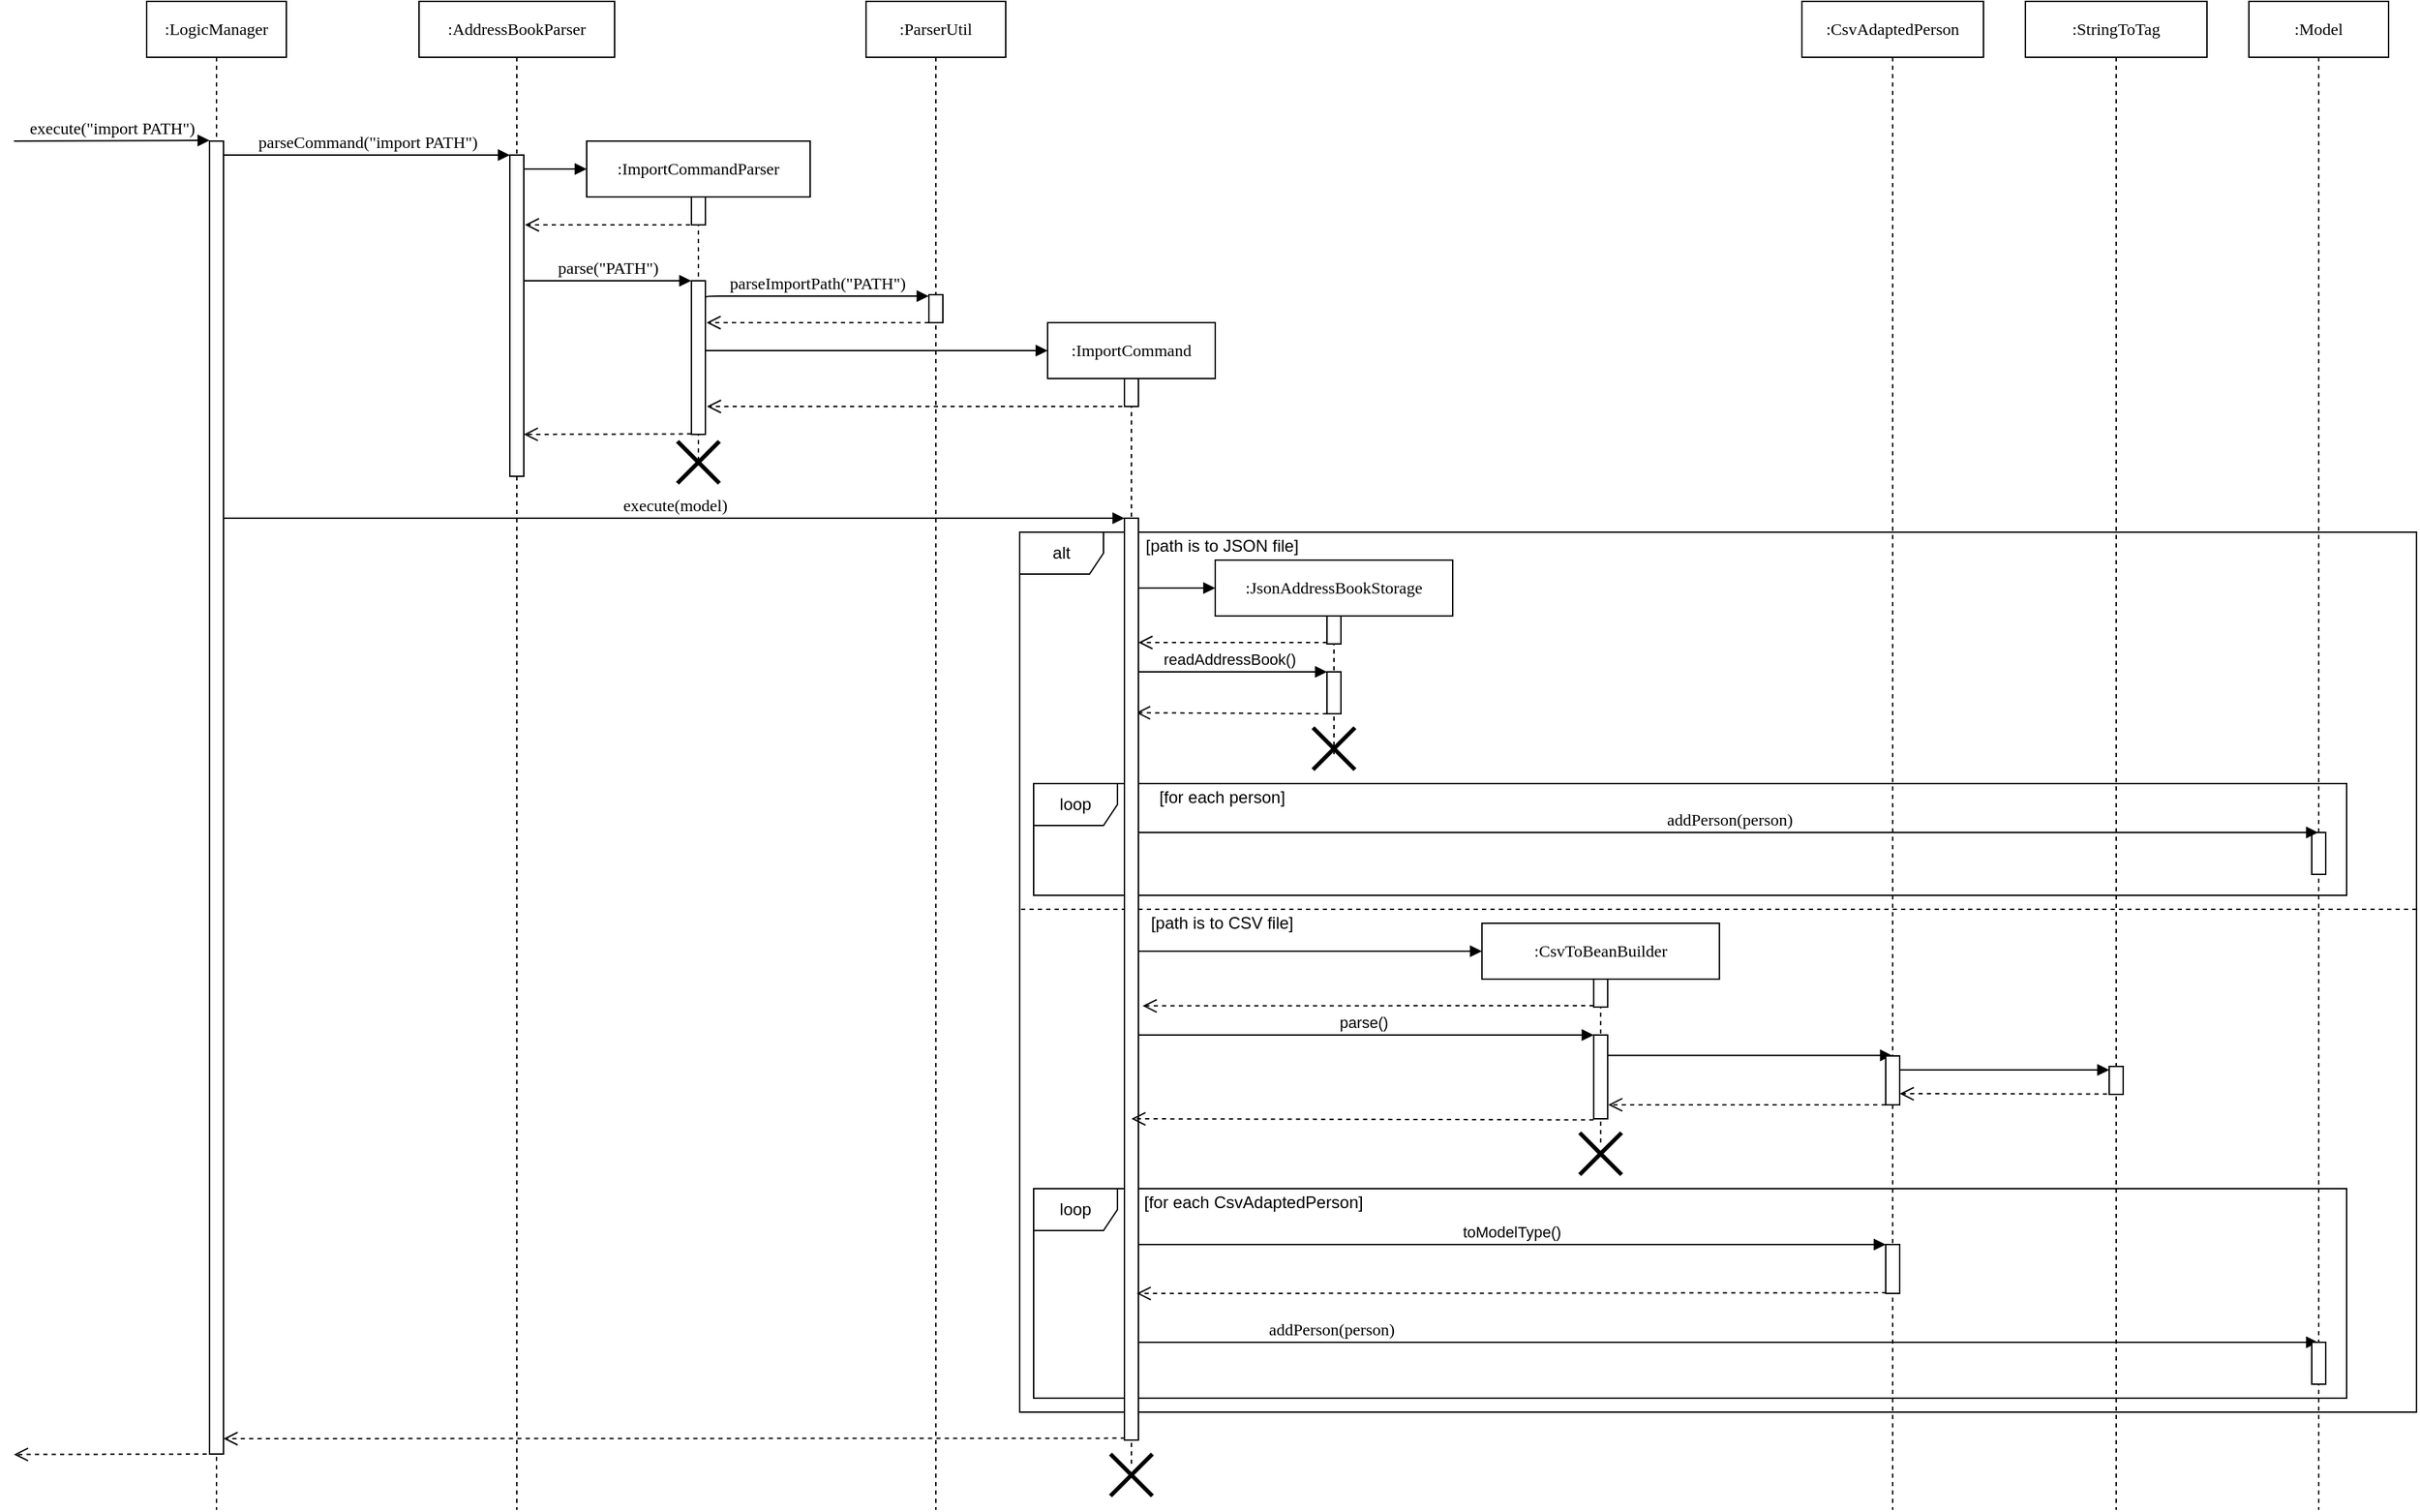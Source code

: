 <mxfile version="20.5.0" type="github">
  <diagram name="Page-1" id="13e1069c-82ec-6db2-03f1-153e76fe0fe0">
    <mxGraphModel dx="2664" dy="1036" grid="1" gridSize="10" guides="1" tooltips="1" connect="1" arrows="1" fold="1" page="1" pageScale="1" pageWidth="1100" pageHeight="850" background="none" math="0" shadow="0">
      <root>
        <mxCell id="0" />
        <mxCell id="1" parent="0" />
        <mxCell id="gAT3jmnBQtWW5y3MEHsW-59" value="loop" style="shape=umlFrame;whiteSpace=wrap;html=1;rounded=0;glass=0;" vertex="1" parent="1">
          <mxGeometry x="660" y="930" width="940" height="150" as="geometry" />
        </mxCell>
        <mxCell id="gAT3jmnBQtWW5y3MEHsW-19" value="alt" style="shape=umlFrame;whiteSpace=wrap;html=1;rounded=0;glass=0;" vertex="1" parent="1">
          <mxGeometry x="650" y="460" width="1000" height="630" as="geometry" />
        </mxCell>
        <mxCell id="gAT3jmnBQtWW5y3MEHsW-37" value="loop" style="shape=umlFrame;whiteSpace=wrap;html=1;rounded=0;glass=0;" vertex="1" parent="1">
          <mxGeometry x="660" y="640" width="940" height="80" as="geometry" />
        </mxCell>
        <mxCell id="7baba1c4bc27f4b0-2" value=":AddressBookParser" style="shape=umlLifeline;perimeter=lifelinePerimeter;whiteSpace=wrap;html=1;container=1;collapsible=0;recursiveResize=0;outlineConnect=0;rounded=0;shadow=0;comic=0;labelBackgroundColor=none;strokeWidth=1;fontFamily=Verdana;fontSize=12;align=center;" parent="1" vertex="1">
          <mxGeometry x="220" y="80" width="140" height="1080" as="geometry" />
        </mxCell>
        <mxCell id="7baba1c4bc27f4b0-10" value="" style="html=1;points=[];perimeter=orthogonalPerimeter;rounded=0;shadow=0;comic=0;labelBackgroundColor=none;strokeWidth=1;fontFamily=Verdana;fontSize=12;align=center;" parent="7baba1c4bc27f4b0-2" vertex="1">
          <mxGeometry x="65" y="110" width="10" height="230" as="geometry" />
        </mxCell>
        <mxCell id="7baba1c4bc27f4b0-3" value=":ImportCommandParser" style="shape=umlLifeline;perimeter=lifelinePerimeter;whiteSpace=wrap;html=1;container=0;collapsible=0;recursiveResize=0;outlineConnect=0;rounded=0;shadow=0;comic=0;labelBackgroundColor=none;strokeWidth=1;fontFamily=Verdana;fontSize=12;align=center;glass=0;" parent="1" vertex="1">
          <mxGeometry x="340" y="180" width="160" height="230" as="geometry" />
        </mxCell>
        <mxCell id="7baba1c4bc27f4b0-4" value=":ParserUtil" style="shape=umlLifeline;perimeter=lifelinePerimeter;whiteSpace=wrap;html=1;container=1;collapsible=0;recursiveResize=0;outlineConnect=0;rounded=0;shadow=0;comic=0;labelBackgroundColor=none;strokeWidth=1;fontFamily=Verdana;fontSize=12;align=center;" parent="1" vertex="1">
          <mxGeometry x="540" y="80" width="100" height="1080" as="geometry" />
        </mxCell>
        <mxCell id="7baba1c4bc27f4b0-5" value=":ImportCommand" style="shape=umlLifeline;perimeter=lifelinePerimeter;whiteSpace=wrap;html=1;container=1;collapsible=0;recursiveResize=0;outlineConnect=0;rounded=0;shadow=0;comic=0;labelBackgroundColor=none;strokeWidth=1;fontFamily=Verdana;fontSize=12;align=center;" parent="1" vertex="1">
          <mxGeometry x="670" y="310" width="120" height="820" as="geometry" />
        </mxCell>
        <mxCell id="gAT3jmnBQtWW5y3MEHsW-10" value="" style="html=1;points=[];perimeter=orthogonalPerimeter;rounded=0;shadow=0;comic=0;labelBackgroundColor=none;strokeWidth=1;fontFamily=Verdana;fontSize=12;align=center;" vertex="1" parent="7baba1c4bc27f4b0-5">
          <mxGeometry x="55" y="40" width="10" height="20" as="geometry" />
        </mxCell>
        <mxCell id="gAT3jmnBQtWW5y3MEHsW-28" value="" style="html=1;verticalAlign=bottom;endArrow=block;labelBackgroundColor=none;fontFamily=Verdana;fontSize=12;edgeStyle=elbowEdgeStyle;elbow=vertical;" edge="1" parent="7baba1c4bc27f4b0-5">
          <mxGeometry relative="1" as="geometry">
            <mxPoint x="65" y="189.995" as="sourcePoint" />
            <mxPoint x="120" y="190" as="targetPoint" />
          </mxGeometry>
        </mxCell>
        <mxCell id="7baba1c4bc27f4b0-6" value=":JsonAddressBookStorage" style="shape=umlLifeline;perimeter=lifelinePerimeter;whiteSpace=wrap;html=1;container=1;collapsible=0;recursiveResize=0;outlineConnect=0;rounded=0;shadow=0;comic=0;labelBackgroundColor=none;strokeWidth=1;fontFamily=Verdana;fontSize=12;align=center;" parent="1" vertex="1">
          <mxGeometry x="790" y="480" width="170" height="140" as="geometry" />
        </mxCell>
        <mxCell id="gAT3jmnBQtWW5y3MEHsW-25" value="" style="html=1;points=[];perimeter=orthogonalPerimeter;rounded=0;glass=0;" vertex="1" parent="7baba1c4bc27f4b0-6">
          <mxGeometry x="80" y="40" width="10" height="20" as="geometry" />
        </mxCell>
        <mxCell id="gAT3jmnBQtWW5y3MEHsW-31" value="" style="html=1;points=[];perimeter=orthogonalPerimeter;rounded=0;glass=0;" vertex="1" parent="7baba1c4bc27f4b0-6">
          <mxGeometry x="80" y="80" width="10" height="30" as="geometry" />
        </mxCell>
        <mxCell id="7baba1c4bc27f4b0-7" value=":Model" style="shape=umlLifeline;perimeter=lifelinePerimeter;whiteSpace=wrap;html=1;container=1;collapsible=0;recursiveResize=0;outlineConnect=0;rounded=0;shadow=0;comic=0;labelBackgroundColor=none;strokeWidth=1;fontFamily=Verdana;fontSize=12;align=center;" parent="1" vertex="1">
          <mxGeometry x="1530" y="80" width="100" height="1080" as="geometry" />
        </mxCell>
        <mxCell id="7baba1c4bc27f4b0-25" value="" style="html=1;points=[];perimeter=orthogonalPerimeter;rounded=0;shadow=0;comic=0;labelBackgroundColor=none;strokeColor=#000000;strokeWidth=1;fillColor=#FFFFFF;fontFamily=Verdana;fontSize=12;fontColor=#000000;align=center;" parent="7baba1c4bc27f4b0-7" vertex="1">
          <mxGeometry x="45" y="595" width="10" height="30" as="geometry" />
        </mxCell>
        <mxCell id="gAT3jmnBQtWW5y3MEHsW-21" value="" style="endArrow=none;dashed=1;html=1;rounded=0;" edge="1" parent="7baba1c4bc27f4b0-7">
          <mxGeometry width="50" height="50" relative="1" as="geometry">
            <mxPoint x="120" y="650" as="sourcePoint" />
            <mxPoint x="-880" y="650" as="targetPoint" />
          </mxGeometry>
        </mxCell>
        <mxCell id="7baba1c4bc27f4b0-8" value=":LogicManager" style="shape=umlLifeline;perimeter=lifelinePerimeter;whiteSpace=wrap;html=1;container=1;collapsible=0;recursiveResize=0;outlineConnect=0;rounded=0;shadow=0;comic=0;labelBackgroundColor=none;strokeWidth=1;fontFamily=Verdana;fontSize=12;align=center;" parent="1" vertex="1">
          <mxGeometry x="25" y="80" width="100" height="1080" as="geometry" />
        </mxCell>
        <mxCell id="7baba1c4bc27f4b0-9" value="" style="html=1;points=[];perimeter=orthogonalPerimeter;rounded=0;shadow=0;comic=0;labelBackgroundColor=none;strokeWidth=1;fontFamily=Verdana;fontSize=12;align=center;" parent="7baba1c4bc27f4b0-8" vertex="1">
          <mxGeometry x="45" y="100" width="10" height="940" as="geometry" />
        </mxCell>
        <mxCell id="gAT3jmnBQtWW5y3MEHsW-1" value="execute(&quot;import PATH&quot;)" style="html=1;verticalAlign=bottom;endArrow=block;entryX=0;entryY=0;labelBackgroundColor=none;fontFamily=Verdana;fontSize=12;edgeStyle=elbowEdgeStyle;elbow=vertical;" edge="1" parent="7baba1c4bc27f4b0-8">
          <mxGeometry relative="1" as="geometry">
            <mxPoint x="-95" y="100" as="sourcePoint" />
            <mxPoint x="45" y="99.43" as="targetPoint" />
          </mxGeometry>
        </mxCell>
        <mxCell id="gAT3jmnBQtWW5y3MEHsW-16" value="" style="html=1;verticalAlign=bottom;endArrow=open;dashed=1;endSize=8;labelBackgroundColor=none;fontFamily=Verdana;fontSize=12;edgeStyle=elbowEdgeStyle;elbow=vertical;exitX=-0.013;exitY=0.997;exitDx=0;exitDy=0;exitPerimeter=0;" edge="1" parent="7baba1c4bc27f4b0-8">
          <mxGeometry x="-0.129" y="-10" relative="1" as="geometry">
            <mxPoint x="-95" y="1040" as="targetPoint" />
            <Array as="points">
              <mxPoint x="30.13" y="1040.33" />
              <mxPoint x="-69.87" y="1030.33" />
              <mxPoint x="-9.87" y="1030.33" />
            </Array>
            <mxPoint x="55.0" y="1040" as="sourcePoint" />
            <mxPoint as="offset" />
          </mxGeometry>
        </mxCell>
        <mxCell id="7baba1c4bc27f4b0-16" value="" style="html=1;points=[];perimeter=orthogonalPerimeter;rounded=0;shadow=0;comic=0;labelBackgroundColor=none;strokeWidth=1;fontFamily=Verdana;fontSize=12;align=center;" parent="1" vertex="1">
          <mxGeometry x="585" y="290" width="10" height="20" as="geometry" />
        </mxCell>
        <mxCell id="7baba1c4bc27f4b0-23" value="execute(model)" style="html=1;verticalAlign=bottom;endArrow=block;entryX=0;entryY=0;labelBackgroundColor=none;fontFamily=Verdana;fontSize=12;" parent="1" source="7baba1c4bc27f4b0-9" target="7baba1c4bc27f4b0-22" edge="1">
          <mxGeometry relative="1" as="geometry">
            <mxPoint x="510" y="420" as="sourcePoint" />
            <Array as="points">
              <mxPoint x="440" y="450" />
            </Array>
          </mxGeometry>
        </mxCell>
        <mxCell id="7baba1c4bc27f4b0-11" value="parseCommand(&quot;import PATH&quot;)" style="html=1;verticalAlign=bottom;endArrow=block;entryX=0;entryY=0;labelBackgroundColor=none;fontFamily=Verdana;fontSize=12;edgeStyle=elbowEdgeStyle;elbow=vertical;" parent="1" source="7baba1c4bc27f4b0-9" target="7baba1c4bc27f4b0-10" edge="1">
          <mxGeometry relative="1" as="geometry">
            <mxPoint x="220" y="190" as="sourcePoint" />
            <Array as="points">
              <mxPoint x="190" y="190" />
            </Array>
          </mxGeometry>
        </mxCell>
        <mxCell id="7baba1c4bc27f4b0-14" value="" style="html=1;verticalAlign=bottom;endArrow=block;labelBackgroundColor=none;fontFamily=Verdana;fontSize=12;edgeStyle=elbowEdgeStyle;elbow=vertical;" parent="1" source="7baba1c4bc27f4b0-10" edge="1">
          <mxGeometry relative="1" as="geometry">
            <mxPoint x="370" y="200" as="sourcePoint" />
            <mxPoint x="340" y="200" as="targetPoint" />
          </mxGeometry>
        </mxCell>
        <mxCell id="7baba1c4bc27f4b0-13" value="" style="html=1;points=[];perimeter=orthogonalPerimeter;rounded=0;shadow=0;comic=0;labelBackgroundColor=none;strokeWidth=1;fontFamily=Verdana;fontSize=12;align=center;" parent="1" vertex="1">
          <mxGeometry x="415" y="220" width="10" height="20" as="geometry" />
        </mxCell>
        <mxCell id="gAT3jmnBQtWW5y3MEHsW-3" value="" style="html=1;verticalAlign=bottom;endArrow=open;dashed=1;endSize=8;labelBackgroundColor=none;fontFamily=Verdana;fontSize=12;edgeStyle=elbowEdgeStyle;elbow=vertical;entryX=1.078;entryY=0.221;entryDx=0;entryDy=0;entryPerimeter=0;" edge="1" parent="1" target="7baba1c4bc27f4b0-10">
          <mxGeometry x="-0.129" y="-10" relative="1" as="geometry">
            <mxPoint x="300" y="240" as="targetPoint" />
            <Array as="points">
              <mxPoint x="345" y="240" />
            </Array>
            <mxPoint x="420" y="240" as="sourcePoint" />
            <mxPoint as="offset" />
          </mxGeometry>
        </mxCell>
        <mxCell id="gAT3jmnBQtWW5y3MEHsW-5" value="" style="html=1;points=[];perimeter=orthogonalPerimeter;rounded=0;shadow=0;comic=0;labelBackgroundColor=none;strokeWidth=1;fontFamily=Verdana;fontSize=12;align=center;" vertex="1" parent="1">
          <mxGeometry x="415" y="280" width="10" height="110" as="geometry" />
        </mxCell>
        <mxCell id="gAT3jmnBQtWW5y3MEHsW-6" value="parseImportPath(&quot;PATH&quot;)" style="html=1;verticalAlign=bottom;endArrow=block;labelBackgroundColor=none;fontFamily=Verdana;fontSize=12;edgeStyle=elbowEdgeStyle;elbow=vertical;entryX=-0.017;entryY=0.005;entryDx=0;entryDy=0;entryPerimeter=0;exitX=1.007;exitY=0.111;exitDx=0;exitDy=0;exitPerimeter=0;" edge="1" parent="1" source="gAT3jmnBQtWW5y3MEHsW-5" target="7baba1c4bc27f4b0-16">
          <mxGeometry relative="1" as="geometry">
            <mxPoint x="430" y="290" as="sourcePoint" />
            <mxPoint x="580" y="291" as="targetPoint" />
          </mxGeometry>
        </mxCell>
        <mxCell id="gAT3jmnBQtWW5y3MEHsW-7" value="" style="html=1;verticalAlign=bottom;endArrow=open;dashed=1;endSize=8;labelBackgroundColor=none;fontFamily=Verdana;fontSize=12;edgeStyle=elbowEdgeStyle;elbow=vertical;entryX=1.083;entryY=0.276;entryDx=0;entryDy=0;entryPerimeter=0;" edge="1" parent="1" source="7baba1c4bc27f4b0-16" target="gAT3jmnBQtWW5y3MEHsW-5">
          <mxGeometry x="-0.129" y="-10" relative="1" as="geometry">
            <mxPoint x="430.0" y="310.38" as="targetPoint" />
            <Array as="points">
              <mxPoint x="440" y="310" />
              <mxPoint x="450" y="310" />
              <mxPoint x="420" y="310" />
              <mxPoint x="480.8" y="310" />
            </Array>
            <mxPoint x="555.8" y="310" as="sourcePoint" />
            <mxPoint as="offset" />
          </mxGeometry>
        </mxCell>
        <mxCell id="gAT3jmnBQtWW5y3MEHsW-9" value="" style="html=1;verticalAlign=bottom;endArrow=block;labelBackgroundColor=none;fontFamily=Verdana;fontSize=12;edgeStyle=elbowEdgeStyle;elbow=vertical;" edge="1" parent="1">
          <mxGeometry relative="1" as="geometry">
            <mxPoint x="425" y="330" as="sourcePoint" />
            <mxPoint x="670" y="330" as="targetPoint" />
            <Array as="points">
              <mxPoint x="660" y="330" />
            </Array>
          </mxGeometry>
        </mxCell>
        <mxCell id="gAT3jmnBQtWW5y3MEHsW-4" value="parse(&quot;PATH&quot;)" style="html=1;verticalAlign=bottom;endArrow=block;labelBackgroundColor=none;fontFamily=Verdana;fontSize=12;edgeStyle=elbowEdgeStyle;elbow=vertical;entryX=-0.015;entryY=-0.001;entryDx=0;entryDy=0;entryPerimeter=0;" edge="1" parent="1" target="gAT3jmnBQtWW5y3MEHsW-5">
          <mxGeometry relative="1" as="geometry">
            <mxPoint x="295" y="280" as="sourcePoint" />
            <mxPoint x="360" y="260.33" as="targetPoint" />
            <Array as="points">
              <mxPoint x="380" y="280" />
            </Array>
          </mxGeometry>
        </mxCell>
        <mxCell id="gAT3jmnBQtWW5y3MEHsW-11" value="" style="html=1;verticalAlign=bottom;endArrow=open;dashed=1;endSize=8;labelBackgroundColor=none;fontFamily=Verdana;fontSize=12;edgeStyle=elbowEdgeStyle;elbow=vertical;entryX=1.11;entryY=0.815;entryDx=0;entryDy=0;entryPerimeter=0;" edge="1" parent="1" source="7baba1c4bc27f4b0-5" target="gAT3jmnBQtWW5y3MEHsW-5">
          <mxGeometry x="-0.129" y="-10" relative="1" as="geometry">
            <mxPoint x="430" y="370" as="targetPoint" />
            <Array as="points">
              <mxPoint x="420" y="370" />
              <mxPoint x="438.33" y="359.67" />
              <mxPoint x="448.33" y="359.67" />
              <mxPoint x="418.33" y="359.67" />
              <mxPoint x="479.13" y="359.67" />
            </Array>
            <mxPoint x="583.33" y="359.67" as="sourcePoint" />
            <mxPoint as="offset" />
          </mxGeometry>
        </mxCell>
        <mxCell id="gAT3jmnBQtWW5y3MEHsW-14" value="" style="html=1;verticalAlign=bottom;endArrow=open;dashed=1;endSize=8;labelBackgroundColor=none;fontFamily=Verdana;fontSize=12;edgeStyle=elbowEdgeStyle;elbow=vertical;exitX=-0.013;exitY=0.997;exitDx=0;exitDy=0;exitPerimeter=0;" edge="1" parent="1" source="gAT3jmnBQtWW5y3MEHsW-5">
          <mxGeometry x="-0.129" y="-10" relative="1" as="geometry">
            <mxPoint x="295" y="390" as="targetPoint" />
            <Array as="points">
              <mxPoint x="390" y="390" />
              <mxPoint x="290" y="380" />
              <mxPoint x="350" y="380" />
            </Array>
            <mxPoint x="410" y="390" as="sourcePoint" />
            <mxPoint as="offset" />
          </mxGeometry>
        </mxCell>
        <mxCell id="gAT3jmnBQtWW5y3MEHsW-15" value="" style="shape=umlDestroy;whiteSpace=wrap;html=1;strokeWidth=3;rounded=0;glass=0;" vertex="1" parent="1">
          <mxGeometry x="405" y="395" width="30" height="30" as="geometry" />
        </mxCell>
        <mxCell id="gAT3jmnBQtWW5y3MEHsW-32" value="readAddressBook()" style="html=1;verticalAlign=bottom;endArrow=block;entryX=0;entryY=0;rounded=0;" edge="1" target="gAT3jmnBQtWW5y3MEHsW-31" parent="1" source="7baba1c4bc27f4b0-5">
          <mxGeometry relative="1" as="geometry">
            <mxPoint x="800" y="560" as="sourcePoint" />
          </mxGeometry>
        </mxCell>
        <mxCell id="gAT3jmnBQtWW5y3MEHsW-23" value="[path is to JSON file]" style="text;html=1;strokeColor=none;fillColor=none;align=center;verticalAlign=middle;whiteSpace=wrap;rounded=0;glass=0;" vertex="1" parent="1">
          <mxGeometry x="735" y="460" width="120" height="20" as="geometry" />
        </mxCell>
        <mxCell id="gAT3jmnBQtWW5y3MEHsW-27" value="" style="html=1;verticalAlign=bottom;endArrow=open;dashed=1;endSize=8;exitX=0;exitY=0.95;rounded=0;" edge="1" source="gAT3jmnBQtWW5y3MEHsW-25" parent="1" target="7baba1c4bc27f4b0-22">
          <mxGeometry relative="1" as="geometry">
            <mxPoint x="800" y="576" as="targetPoint" />
          </mxGeometry>
        </mxCell>
        <mxCell id="gAT3jmnBQtWW5y3MEHsW-33" value="" style="html=1;verticalAlign=bottom;endArrow=open;dashed=1;endSize=8;rounded=0;entryX=0.833;entryY=0.211;entryDx=0;entryDy=0;entryPerimeter=0;" edge="1" parent="1" target="7baba1c4bc27f4b0-22">
          <mxGeometry relative="1" as="geometry">
            <mxPoint x="740" y="590" as="targetPoint" />
            <mxPoint x="870" y="590" as="sourcePoint" />
          </mxGeometry>
        </mxCell>
        <mxCell id="gAT3jmnBQtWW5y3MEHsW-38" value="[for each person]" style="text;html=1;strokeColor=none;fillColor=none;align=center;verticalAlign=middle;whiteSpace=wrap;rounded=0;glass=0;" vertex="1" parent="1">
          <mxGeometry x="735" y="640" width="120" height="20" as="geometry" />
        </mxCell>
        <mxCell id="gAT3jmnBQtWW5y3MEHsW-39" value="addPerson(person)" style="html=1;verticalAlign=bottom;endArrow=block;labelBackgroundColor=none;fontFamily=Verdana;fontSize=12;edgeStyle=elbowEdgeStyle;elbow=vertical;" edge="1" parent="1" target="7baba1c4bc27f4b0-7">
          <mxGeometry relative="1" as="geometry">
            <mxPoint x="735" y="675" as="sourcePoint" />
            <mxPoint x="1004.55" y="674.61" as="targetPoint" />
            <Array as="points">
              <mxPoint x="870" y="675" />
            </Array>
          </mxGeometry>
        </mxCell>
        <mxCell id="gAT3jmnBQtWW5y3MEHsW-41" value="" style="shape=umlDestroy;whiteSpace=wrap;html=1;strokeWidth=3;rounded=0;glass=0;" vertex="1" parent="1">
          <mxGeometry x="860" y="600" width="30" height="30" as="geometry" />
        </mxCell>
        <mxCell id="gAT3jmnBQtWW5y3MEHsW-42" value="" style="html=1;verticalAlign=bottom;endArrow=block;labelBackgroundColor=none;fontFamily=Verdana;fontSize=12;edgeStyle=elbowEdgeStyle;elbow=vertical;" edge="1" parent="1">
          <mxGeometry relative="1" as="geometry">
            <mxPoint x="735" y="760" as="sourcePoint" />
            <mxPoint x="980.93" y="760" as="targetPoint" />
            <Array as="points">
              <mxPoint x="740" y="760" />
            </Array>
          </mxGeometry>
        </mxCell>
        <mxCell id="gAT3jmnBQtWW5y3MEHsW-43" value=":CsvToBeanBuilder" style="shape=umlLifeline;perimeter=lifelinePerimeter;whiteSpace=wrap;html=1;container=1;collapsible=0;recursiveResize=0;outlineConnect=0;rounded=0;shadow=0;comic=0;labelBackgroundColor=none;strokeWidth=1;fontFamily=Verdana;fontSize=12;align=center;" vertex="1" parent="1">
          <mxGeometry x="980.93" y="740" width="170" height="160" as="geometry" />
        </mxCell>
        <mxCell id="gAT3jmnBQtWW5y3MEHsW-44" value="" style="html=1;points=[];perimeter=orthogonalPerimeter;rounded=0;glass=0;" vertex="1" parent="gAT3jmnBQtWW5y3MEHsW-43">
          <mxGeometry x="80" y="40" width="10" height="20" as="geometry" />
        </mxCell>
        <mxCell id="gAT3jmnBQtWW5y3MEHsW-45" value="" style="html=1;points=[];perimeter=orthogonalPerimeter;rounded=0;glass=0;" vertex="1" parent="gAT3jmnBQtWW5y3MEHsW-43">
          <mxGeometry x="80" y="80" width="10" height="60" as="geometry" />
        </mxCell>
        <mxCell id="gAT3jmnBQtWW5y3MEHsW-54" value="" style="html=1;verticalAlign=bottom;endArrow=block;rounded=0;" edge="1" parent="gAT3jmnBQtWW5y3MEHsW-43" target="gAT3jmnBQtWW5y3MEHsW-51">
          <mxGeometry relative="1" as="geometry">
            <mxPoint x="89.997" y="94.58" as="sourcePoint" />
            <mxPoint x="421.26" y="94.58" as="targetPoint" />
          </mxGeometry>
        </mxCell>
        <mxCell id="gAT3jmnBQtWW5y3MEHsW-46" value="parse()" style="html=1;verticalAlign=bottom;endArrow=block;entryX=0;entryY=0;rounded=0;" edge="1" parent="1" target="gAT3jmnBQtWW5y3MEHsW-45" source="7baba1c4bc27f4b0-5">
          <mxGeometry relative="1" as="geometry">
            <mxPoint x="920.001" y="820" as="sourcePoint" />
          </mxGeometry>
        </mxCell>
        <mxCell id="gAT3jmnBQtWW5y3MEHsW-47" value="" style="html=1;verticalAlign=bottom;endArrow=open;dashed=1;endSize=8;exitX=0;exitY=0.95;rounded=0;entryX=1.304;entryY=0.529;entryDx=0;entryDy=0;entryPerimeter=0;" edge="1" parent="1" source="gAT3jmnBQtWW5y3MEHsW-44" target="7baba1c4bc27f4b0-22">
          <mxGeometry relative="1" as="geometry">
            <mxPoint x="925.93" y="799" as="targetPoint" />
          </mxGeometry>
        </mxCell>
        <mxCell id="gAT3jmnBQtWW5y3MEHsW-49" value="" style="shape=umlDestroy;whiteSpace=wrap;html=1;strokeWidth=3;rounded=0;glass=0;" vertex="1" parent="1">
          <mxGeometry x="1050.93" y="890" width="30" height="30" as="geometry" />
        </mxCell>
        <mxCell id="gAT3jmnBQtWW5y3MEHsW-50" value="[path is to CSV file]" style="text;html=1;strokeColor=none;fillColor=none;align=center;verticalAlign=middle;whiteSpace=wrap;rounded=0;glass=0;" vertex="1" parent="1">
          <mxGeometry x="735" y="730" width="120" height="20" as="geometry" />
        </mxCell>
        <mxCell id="7baba1c4bc27f4b0-22" value="" style="html=1;points=[];perimeter=orthogonalPerimeter;rounded=0;shadow=0;comic=0;labelBackgroundColor=none;strokeWidth=1;fontFamily=Verdana;fontSize=12;align=center;" parent="1" vertex="1">
          <mxGeometry x="725" y="450" width="10" height="660" as="geometry" />
        </mxCell>
        <mxCell id="gAT3jmnBQtWW5y3MEHsW-51" value=":CsvAdaptedPerson" style="shape=umlLifeline;perimeter=lifelinePerimeter;whiteSpace=wrap;html=1;container=1;collapsible=0;recursiveResize=0;outlineConnect=0;rounded=0;shadow=0;comic=0;labelBackgroundColor=none;strokeWidth=1;fontFamily=Verdana;fontSize=12;align=center;" vertex="1" parent="1">
          <mxGeometry x="1210" y="80" width="130" height="1080" as="geometry" />
        </mxCell>
        <mxCell id="gAT3jmnBQtWW5y3MEHsW-55" value="" style="html=1;points=[];perimeter=orthogonalPerimeter;rounded=0;glass=0;" vertex="1" parent="gAT3jmnBQtWW5y3MEHsW-51">
          <mxGeometry x="60" y="755" width="10" height="35" as="geometry" />
        </mxCell>
        <mxCell id="gAT3jmnBQtWW5y3MEHsW-73" value="" style="html=1;verticalAlign=bottom;endArrow=open;dashed=1;endSize=8;rounded=0;entryX=1.04;entryY=0.833;entryDx=0;entryDy=0;entryPerimeter=0;" edge="1" parent="gAT3jmnBQtWW5y3MEHsW-51" target="gAT3jmnBQtWW5y3MEHsW-45">
          <mxGeometry relative="1" as="geometry">
            <mxPoint x="-264.62" y="790" as="targetPoint" />
            <mxPoint x="60" y="790" as="sourcePoint" />
          </mxGeometry>
        </mxCell>
        <mxCell id="gAT3jmnBQtWW5y3MEHsW-56" value=":StringToTag" style="shape=umlLifeline;perimeter=lifelinePerimeter;whiteSpace=wrap;html=1;container=1;collapsible=0;recursiveResize=0;outlineConnect=0;rounded=0;shadow=0;comic=0;labelBackgroundColor=none;strokeWidth=1;fontFamily=Verdana;fontSize=12;align=center;" vertex="1" parent="1">
          <mxGeometry x="1370" y="80" width="130" height="1080" as="geometry" />
        </mxCell>
        <mxCell id="gAT3jmnBQtWW5y3MEHsW-58" value="" style="html=1;verticalAlign=bottom;endArrow=block;rounded=0;" edge="1" parent="gAT3jmnBQtWW5y3MEHsW-56">
          <mxGeometry relative="1" as="geometry">
            <mxPoint x="-90" y="765" as="sourcePoint" />
            <mxPoint x="60" y="765" as="targetPoint" />
          </mxGeometry>
        </mxCell>
        <mxCell id="gAT3jmnBQtWW5y3MEHsW-57" value="" style="html=1;points=[];perimeter=orthogonalPerimeter;rounded=0;glass=0;" vertex="1" parent="gAT3jmnBQtWW5y3MEHsW-56">
          <mxGeometry x="60.0" y="762.5" width="10" height="20" as="geometry" />
        </mxCell>
        <mxCell id="gAT3jmnBQtWW5y3MEHsW-60" value="[for each CsvAdaptedPerson]" style="text;html=1;strokeColor=none;fillColor=none;align=center;verticalAlign=middle;whiteSpace=wrap;rounded=0;glass=0;" vertex="1" parent="1">
          <mxGeometry x="735" y="930" width="165" height="20" as="geometry" />
        </mxCell>
        <mxCell id="gAT3jmnBQtWW5y3MEHsW-62" value="addPerson(person)" style="html=1;verticalAlign=bottom;endArrow=block;labelBackgroundColor=none;fontFamily=Verdana;fontSize=12;edgeStyle=elbowEdgeStyle;elbow=vertical;startArrow=none;" edge="1" parent="1" source="gAT3jmnBQtWW5y3MEHsW-66">
          <mxGeometry relative="1" as="geometry">
            <mxPoint x="735" y="1040" as="sourcePoint" />
            <mxPoint x="1579.5" y="1040" as="targetPoint" />
            <Array as="points">
              <mxPoint x="870" y="1040" />
            </Array>
          </mxGeometry>
        </mxCell>
        <mxCell id="gAT3jmnBQtWW5y3MEHsW-66" value="" style="html=1;points=[];perimeter=orthogonalPerimeter;rounded=0;shadow=0;comic=0;labelBackgroundColor=none;strokeColor=#000000;strokeWidth=1;fillColor=#FFFFFF;fontFamily=Verdana;fontSize=12;fontColor=#000000;align=center;" vertex="1" parent="1">
          <mxGeometry x="1575" y="1040" width="10" height="30" as="geometry" />
        </mxCell>
        <mxCell id="gAT3jmnBQtWW5y3MEHsW-67" value="" style="html=1;verticalAlign=bottom;endArrow=none;labelBackgroundColor=none;fontFamily=Verdana;fontSize=12;edgeStyle=elbowEdgeStyle;elbow=vertical;" edge="1" parent="1" target="gAT3jmnBQtWW5y3MEHsW-66">
          <mxGeometry relative="1" as="geometry">
            <mxPoint x="735" y="1040" as="sourcePoint" />
            <mxPoint x="1579.5" y="1040" as="targetPoint" />
            <Array as="points" />
          </mxGeometry>
        </mxCell>
        <mxCell id="gAT3jmnBQtWW5y3MEHsW-70" value="" style="html=1;points=[];perimeter=orthogonalPerimeter;rounded=0;glass=0;" vertex="1" parent="1">
          <mxGeometry x="1270" y="970" width="10" height="35" as="geometry" />
        </mxCell>
        <mxCell id="gAT3jmnBQtWW5y3MEHsW-71" value="toModelType()" style="html=1;verticalAlign=bottom;endArrow=block;rounded=0;" edge="1" parent="1">
          <mxGeometry relative="1" as="geometry">
            <mxPoint x="734.997" y="970" as="sourcePoint" />
            <mxPoint x="1270" y="970" as="targetPoint" />
          </mxGeometry>
        </mxCell>
        <mxCell id="gAT3jmnBQtWW5y3MEHsW-72" value="" style="html=1;verticalAlign=bottom;endArrow=open;dashed=1;endSize=8;rounded=0;exitX=0.039;exitY=0.987;exitDx=0;exitDy=0;exitPerimeter=0;entryX=0.876;entryY=0.841;entryDx=0;entryDy=0;entryPerimeter=0;" edge="1" parent="1" source="gAT3jmnBQtWW5y3MEHsW-70" target="7baba1c4bc27f4b0-22">
          <mxGeometry relative="1" as="geometry">
            <mxPoint x="740" y="1005" as="targetPoint" />
            <mxPoint x="1270" y="1000" as="sourcePoint" />
          </mxGeometry>
        </mxCell>
        <mxCell id="gAT3jmnBQtWW5y3MEHsW-48" value="" style="html=1;verticalAlign=bottom;endArrow=open;dashed=1;endSize=8;rounded=0;exitX=-0.012;exitY=1.013;exitDx=0;exitDy=0;exitPerimeter=0;" edge="1" parent="1" source="gAT3jmnBQtWW5y3MEHsW-45">
          <mxGeometry relative="1" as="geometry">
            <mxPoint x="730" y="880" as="targetPoint" />
            <mxPoint x="1060.93" y="871.04" as="sourcePoint" />
          </mxGeometry>
        </mxCell>
        <mxCell id="gAT3jmnBQtWW5y3MEHsW-74" value="" style="html=1;verticalAlign=bottom;endArrow=open;dashed=1;endSize=8;exitX=0.033;exitY=0.998;rounded=0;exitDx=0;exitDy=0;exitPerimeter=0;" edge="1" parent="1" source="7baba1c4bc27f4b0-22">
          <mxGeometry relative="1" as="geometry">
            <mxPoint x="80" y="1109" as="targetPoint" />
            <mxPoint x="595.0" y="1160.68" as="sourcePoint" />
          </mxGeometry>
        </mxCell>
        <mxCell id="gAT3jmnBQtWW5y3MEHsW-75" value="" style="html=1;verticalAlign=bottom;endArrow=open;dashed=1;endSize=8;rounded=0;exitX=-0.157;exitY=0.989;exitDx=0;exitDy=0;exitPerimeter=0;" edge="1" parent="1" source="gAT3jmnBQtWW5y3MEHsW-57">
          <mxGeometry relative="1" as="geometry">
            <mxPoint x="1280" y="862" as="targetPoint" />
            <mxPoint x="1436.67" y="860.74" as="sourcePoint" />
          </mxGeometry>
        </mxCell>
        <mxCell id="gAT3jmnBQtWW5y3MEHsW-76" value="" style="shape=umlDestroy;whiteSpace=wrap;html=1;strokeWidth=3;rounded=0;glass=0;" vertex="1" parent="1">
          <mxGeometry x="715" y="1120" width="30" height="30" as="geometry" />
        </mxCell>
      </root>
    </mxGraphModel>
  </diagram>
</mxfile>

